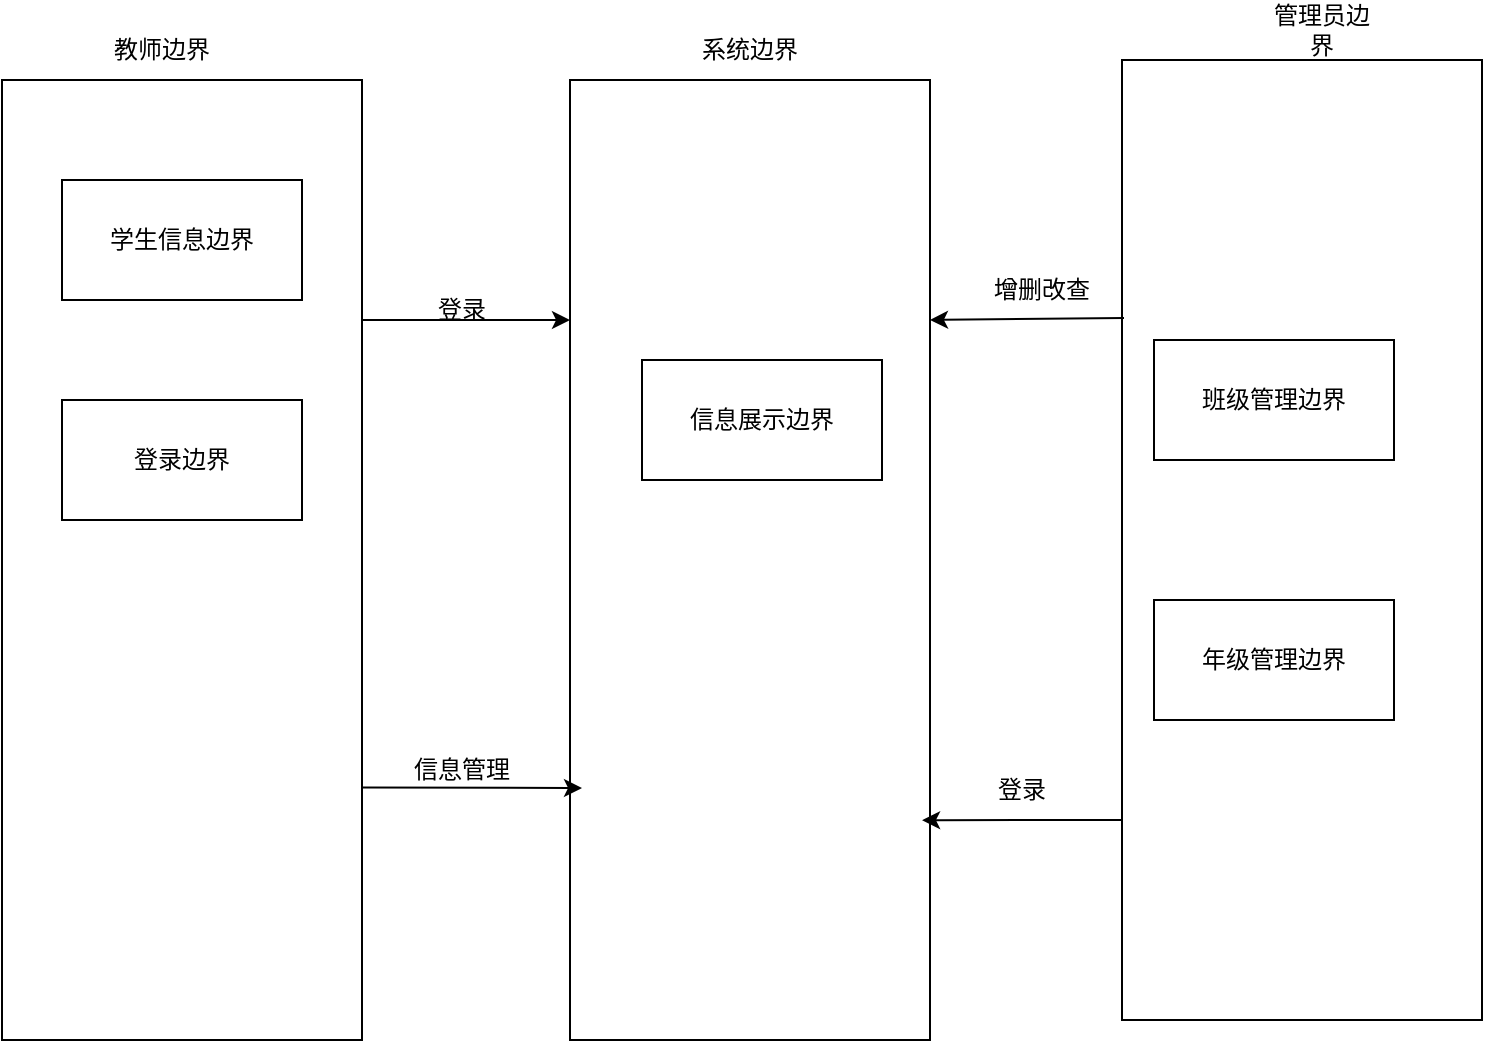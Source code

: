 <mxfile version="22.0.8" type="github">
  <diagram name="第 1 页" id="JsuRSika-t90Lc20TqCF">
    <mxGraphModel dx="1050" dy="542" grid="1" gridSize="10" guides="1" tooltips="1" connect="1" arrows="1" fold="1" page="1" pageScale="1" pageWidth="827" pageHeight="1169" math="0" shadow="0">
      <root>
        <mxCell id="0" />
        <mxCell id="1" parent="0" />
        <mxCell id="qX0B5N5q_6ZyjdF8FuY2-8" style="edgeStyle=orthogonalEdgeStyle;rounded=0;orthogonalLoop=1;jettySize=auto;html=1;exitX=0.25;exitY=0;exitDx=0;exitDy=0;entryX=0.25;entryY=1;entryDx=0;entryDy=0;" edge="1" parent="1" source="qX0B5N5q_6ZyjdF8FuY2-2" target="qX0B5N5q_6ZyjdF8FuY2-7">
          <mxGeometry relative="1" as="geometry" />
        </mxCell>
        <mxCell id="qX0B5N5q_6ZyjdF8FuY2-2" value="" style="rounded=0;whiteSpace=wrap;html=1;direction=south;" vertex="1" parent="1">
          <mxGeometry x="40" y="530" width="180" height="480" as="geometry" />
        </mxCell>
        <mxCell id="qX0B5N5q_6ZyjdF8FuY2-3" value="教师边界" style="text;html=1;strokeColor=none;fillColor=none;align=center;verticalAlign=middle;whiteSpace=wrap;rounded=0;" vertex="1" parent="1">
          <mxGeometry x="90" y="500" width="60" height="30" as="geometry" />
        </mxCell>
        <mxCell id="qX0B5N5q_6ZyjdF8FuY2-4" value="学生信息边界" style="rounded=0;whiteSpace=wrap;html=1;" vertex="1" parent="1">
          <mxGeometry x="70" y="580" width="120" height="60" as="geometry" />
        </mxCell>
        <mxCell id="qX0B5N5q_6ZyjdF8FuY2-5" value="登录边界" style="rounded=0;whiteSpace=wrap;html=1;" vertex="1" parent="1">
          <mxGeometry x="70" y="690" width="120" height="60" as="geometry" />
        </mxCell>
        <mxCell id="qX0B5N5q_6ZyjdF8FuY2-7" value="" style="rounded=0;whiteSpace=wrap;html=1;direction=south;" vertex="1" parent="1">
          <mxGeometry x="324" y="530" width="180" height="480" as="geometry" />
        </mxCell>
        <mxCell id="qX0B5N5q_6ZyjdF8FuY2-9" value="登录" style="text;html=1;strokeColor=none;fillColor=none;align=center;verticalAlign=middle;whiteSpace=wrap;rounded=0;" vertex="1" parent="1">
          <mxGeometry x="240" y="630" width="60" height="30" as="geometry" />
        </mxCell>
        <mxCell id="qX0B5N5q_6ZyjdF8FuY2-10" value="" style="endArrow=classic;html=1;rounded=0;exitX=0.737;exitY=-0.002;exitDx=0;exitDy=0;exitPerimeter=0;" edge="1" parent="1" source="qX0B5N5q_6ZyjdF8FuY2-2">
          <mxGeometry width="50" height="50" relative="1" as="geometry">
            <mxPoint x="390" y="810" as="sourcePoint" />
            <mxPoint x="330" y="884" as="targetPoint" />
          </mxGeometry>
        </mxCell>
        <mxCell id="qX0B5N5q_6ZyjdF8FuY2-11" value="信息管理" style="text;html=1;strokeColor=none;fillColor=none;align=center;verticalAlign=middle;whiteSpace=wrap;rounded=0;" vertex="1" parent="1">
          <mxGeometry x="240" y="860" width="60" height="30" as="geometry" />
        </mxCell>
        <mxCell id="qX0B5N5q_6ZyjdF8FuY2-12" value="系统边界" style="text;html=1;strokeColor=none;fillColor=none;align=center;verticalAlign=middle;whiteSpace=wrap;rounded=0;" vertex="1" parent="1">
          <mxGeometry x="384" y="500" width="60" height="30" as="geometry" />
        </mxCell>
        <mxCell id="qX0B5N5q_6ZyjdF8FuY2-13" value="信息展示边界" style="rounded=0;whiteSpace=wrap;html=1;" vertex="1" parent="1">
          <mxGeometry x="360" y="670" width="120" height="60" as="geometry" />
        </mxCell>
        <mxCell id="qX0B5N5q_6ZyjdF8FuY2-14" value="" style="rounded=0;whiteSpace=wrap;html=1;direction=south;" vertex="1" parent="1">
          <mxGeometry x="600" y="520" width="180" height="480" as="geometry" />
        </mxCell>
        <mxCell id="qX0B5N5q_6ZyjdF8FuY2-15" value="管理员边界" style="text;html=1;strokeColor=none;fillColor=none;align=center;verticalAlign=middle;whiteSpace=wrap;rounded=0;" vertex="1" parent="1">
          <mxGeometry x="670" y="490" width="60" height="30" as="geometry" />
        </mxCell>
        <mxCell id="qX0B5N5q_6ZyjdF8FuY2-16" value="班级管理边界" style="rounded=0;whiteSpace=wrap;html=1;" vertex="1" parent="1">
          <mxGeometry x="616" y="660" width="120" height="60" as="geometry" />
        </mxCell>
        <mxCell id="qX0B5N5q_6ZyjdF8FuY2-17" value="年级管理边界" style="rounded=0;whiteSpace=wrap;html=1;" vertex="1" parent="1">
          <mxGeometry x="616" y="790" width="120" height="60" as="geometry" />
        </mxCell>
        <mxCell id="qX0B5N5q_6ZyjdF8FuY2-19" value="" style="endArrow=classic;html=1;rounded=0;entryX=0.25;entryY=0;entryDx=0;entryDy=0;" edge="1" parent="1" target="qX0B5N5q_6ZyjdF8FuY2-7">
          <mxGeometry width="50" height="50" relative="1" as="geometry">
            <mxPoint x="601" y="649" as="sourcePoint" />
            <mxPoint x="650" y="610" as="targetPoint" />
          </mxGeometry>
        </mxCell>
        <mxCell id="qX0B5N5q_6ZyjdF8FuY2-20" value="" style="endArrow=classic;html=1;rounded=0;entryX=0.771;entryY=0.022;entryDx=0;entryDy=0;entryPerimeter=0;" edge="1" parent="1" target="qX0B5N5q_6ZyjdF8FuY2-7">
          <mxGeometry width="50" height="50" relative="1" as="geometry">
            <mxPoint x="600" y="900" as="sourcePoint" />
            <mxPoint x="650" y="850" as="targetPoint" />
          </mxGeometry>
        </mxCell>
        <mxCell id="qX0B5N5q_6ZyjdF8FuY2-21" value="增删改查" style="text;html=1;strokeColor=none;fillColor=none;align=center;verticalAlign=middle;whiteSpace=wrap;rounded=0;" vertex="1" parent="1">
          <mxGeometry x="530" y="620" width="60" height="30" as="geometry" />
        </mxCell>
        <mxCell id="qX0B5N5q_6ZyjdF8FuY2-22" value="登录" style="text;html=1;strokeColor=none;fillColor=none;align=center;verticalAlign=middle;whiteSpace=wrap;rounded=0;" vertex="1" parent="1">
          <mxGeometry x="520" y="870" width="60" height="30" as="geometry" />
        </mxCell>
      </root>
    </mxGraphModel>
  </diagram>
</mxfile>
